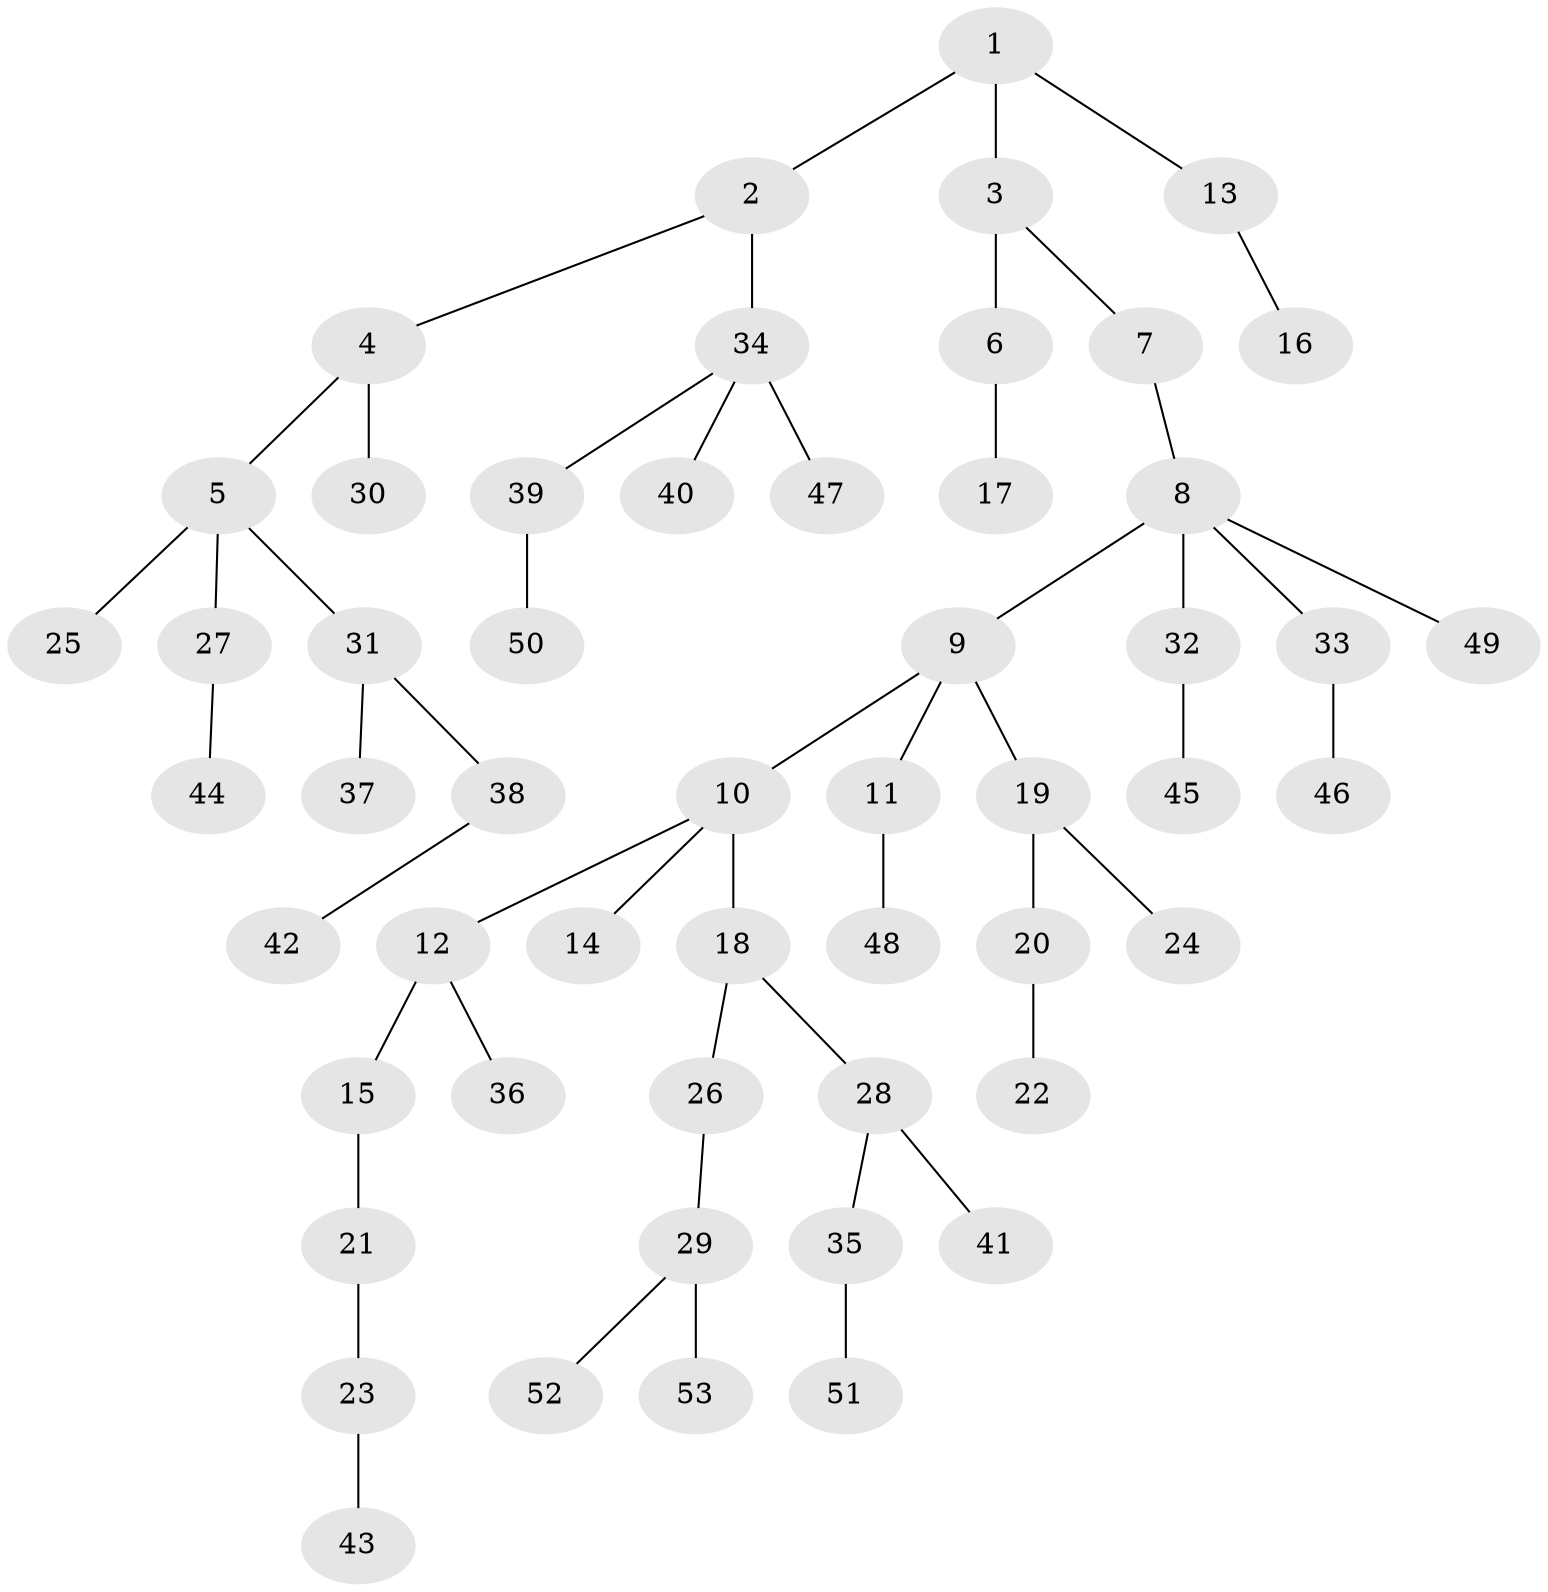 // original degree distribution, {4: 0.0594059405940594, 3: 0.18811881188118812, 5: 0.019801980198019802, 2: 0.2376237623762376, 6: 0.009900990099009901, 7: 0.009900990099009901, 1: 0.4752475247524752}
// Generated by graph-tools (version 1.1) at 2025/51/03/04/25 22:51:48]
// undirected, 53 vertices, 52 edges
graph export_dot {
  node [color=gray90,style=filled];
  1;
  2;
  3;
  4;
  5;
  6;
  7;
  8;
  9;
  10;
  11;
  12;
  13;
  14;
  15;
  16;
  17;
  18;
  19;
  20;
  21;
  22;
  23;
  24;
  25;
  26;
  27;
  28;
  29;
  30;
  31;
  32;
  33;
  34;
  35;
  36;
  37;
  38;
  39;
  40;
  41;
  42;
  43;
  44;
  45;
  46;
  47;
  48;
  49;
  50;
  51;
  52;
  53;
  1 -- 2 [weight=1.0];
  1 -- 3 [weight=1.0];
  1 -- 13 [weight=1.0];
  2 -- 4 [weight=1.0];
  2 -- 34 [weight=1.0];
  3 -- 6 [weight=2.0];
  3 -- 7 [weight=1.0];
  4 -- 5 [weight=1.0];
  4 -- 30 [weight=3.0];
  5 -- 25 [weight=1.0];
  5 -- 27 [weight=1.0];
  5 -- 31 [weight=1.0];
  6 -- 17 [weight=1.0];
  7 -- 8 [weight=1.0];
  8 -- 9 [weight=1.0];
  8 -- 32 [weight=1.0];
  8 -- 33 [weight=1.0];
  8 -- 49 [weight=1.0];
  9 -- 10 [weight=1.0];
  9 -- 11 [weight=1.0];
  9 -- 19 [weight=1.0];
  10 -- 12 [weight=1.0];
  10 -- 14 [weight=1.0];
  10 -- 18 [weight=3.0];
  11 -- 48 [weight=1.0];
  12 -- 15 [weight=1.0];
  12 -- 36 [weight=1.0];
  13 -- 16 [weight=1.0];
  15 -- 21 [weight=1.0];
  18 -- 26 [weight=1.0];
  18 -- 28 [weight=1.0];
  19 -- 20 [weight=1.0];
  19 -- 24 [weight=1.0];
  20 -- 22 [weight=1.0];
  21 -- 23 [weight=1.0];
  23 -- 43 [weight=1.0];
  26 -- 29 [weight=1.0];
  27 -- 44 [weight=1.0];
  28 -- 35 [weight=1.0];
  28 -- 41 [weight=2.0];
  29 -- 52 [weight=1.0];
  29 -- 53 [weight=1.0];
  31 -- 37 [weight=1.0];
  31 -- 38 [weight=1.0];
  32 -- 45 [weight=2.0];
  33 -- 46 [weight=1.0];
  34 -- 39 [weight=1.0];
  34 -- 40 [weight=1.0];
  34 -- 47 [weight=2.0];
  35 -- 51 [weight=1.0];
  38 -- 42 [weight=1.0];
  39 -- 50 [weight=1.0];
}
